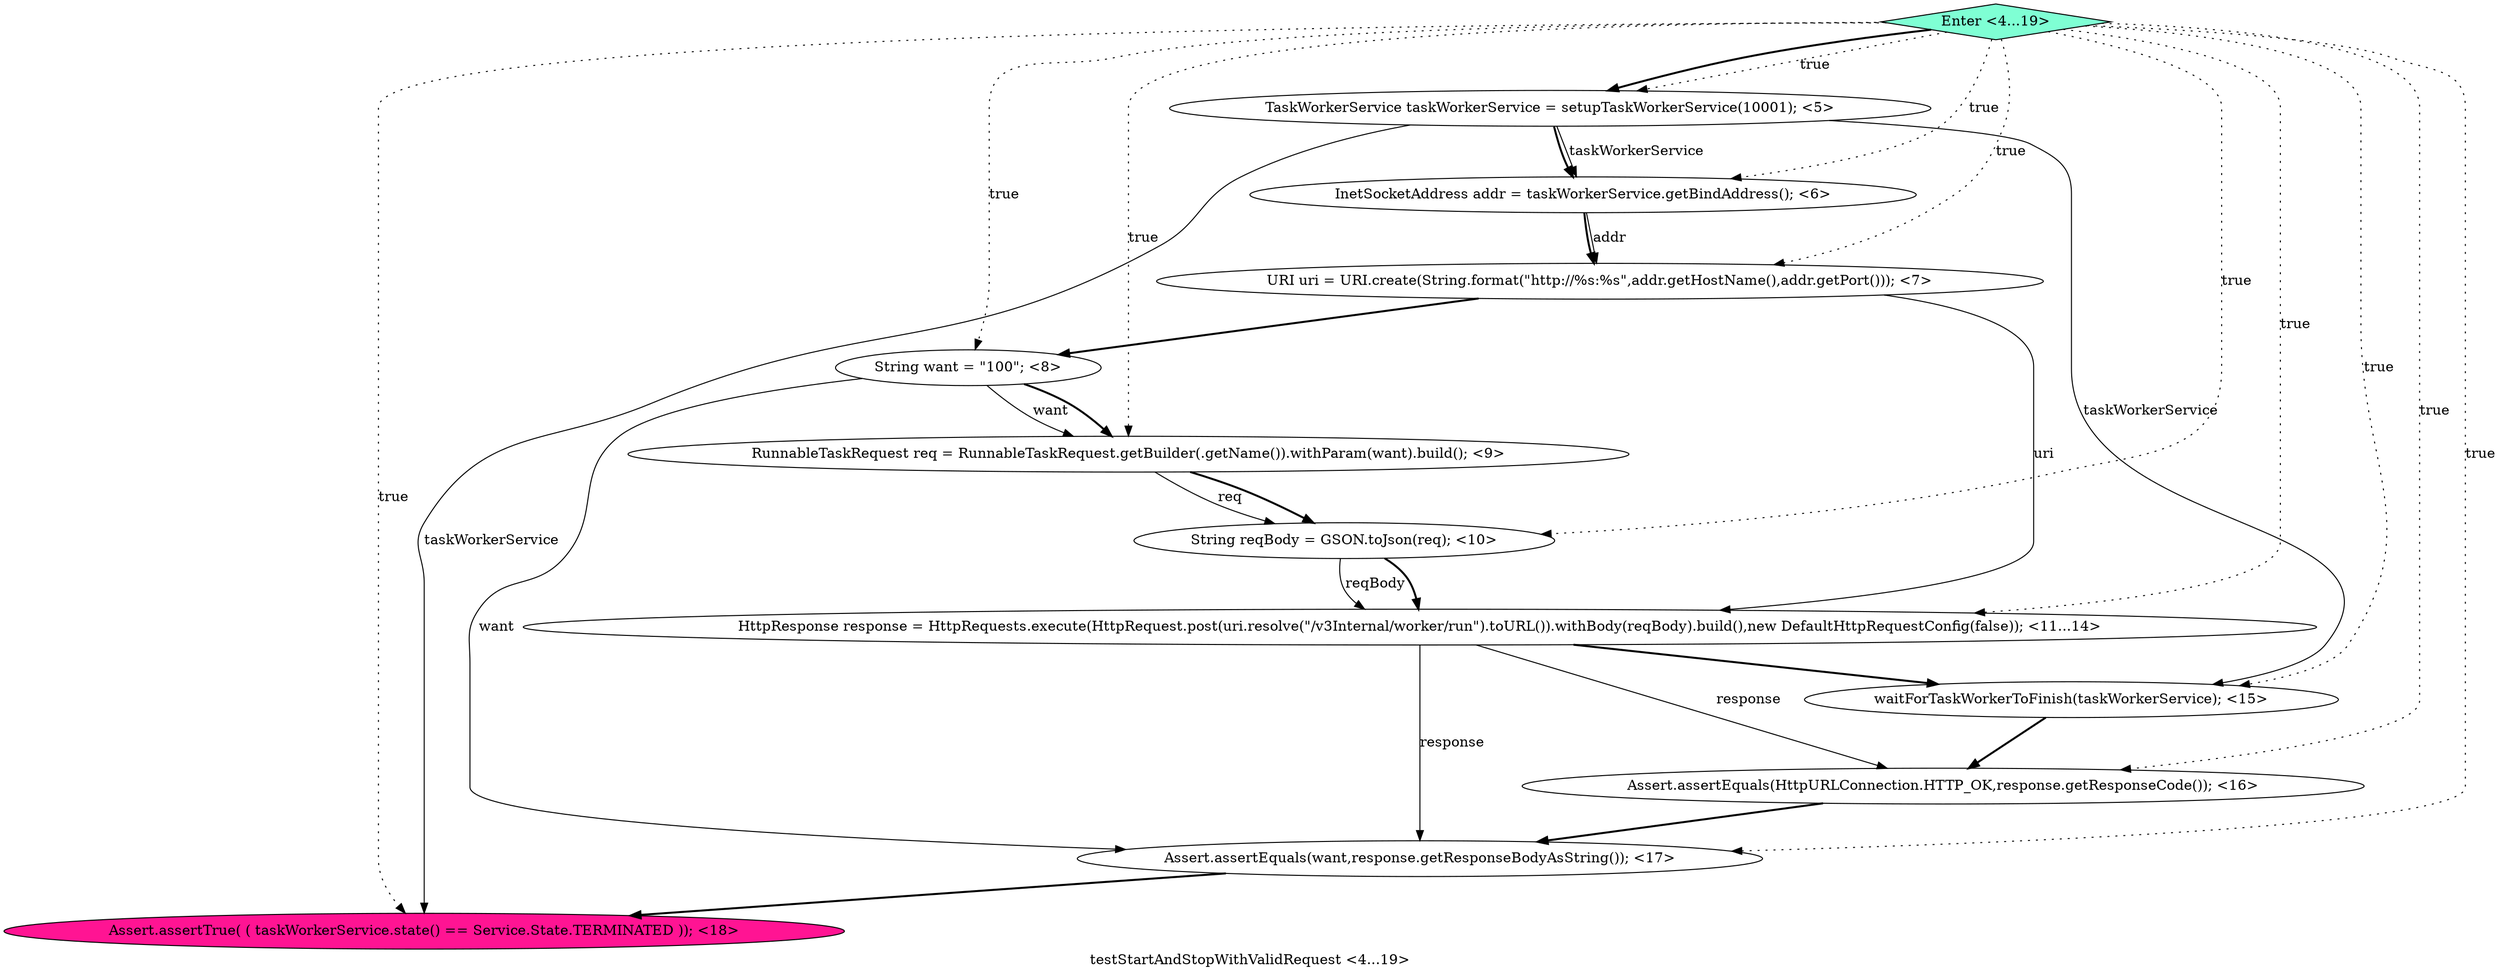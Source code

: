 digraph PDG {
label = "testStartAndStopWithValidRequest <4...19>";
0.7 [style = filled, label = "waitForTaskWorkerToFinish(taskWorkerService); <15>", fillcolor = white, shape = ellipse];
0.5 [style = filled, label = "String reqBody = GSON.toJson(req); <10>", fillcolor = white, shape = ellipse];
0.11 [style = filled, label = "Enter <4...19>", fillcolor = aquamarine, shape = diamond];
0.2 [style = filled, label = "URI uri = URI.create(String.format(\"http://%s:%s\",addr.getHostName(),addr.getPort())); <7>", fillcolor = white, shape = ellipse];
0.6 [style = filled, label = "HttpResponse response = HttpRequests.execute(HttpRequest.post(uri.resolve(\"/v3Internal/worker/run\").toURL()).withBody(reqBody).build(),new DefaultHttpRequestConfig(false)); <11...14>", fillcolor = white, shape = ellipse];
0.1 [style = filled, label = "InetSocketAddress addr = taskWorkerService.getBindAddress(); <6>", fillcolor = white, shape = ellipse];
0.9 [style = filled, label = "Assert.assertEquals(want,response.getResponseBodyAsString()); <17>", fillcolor = white, shape = ellipse];
0.3 [style = filled, label = "String want = \"100\"; <8>", fillcolor = white, shape = ellipse];
0.0 [style = filled, label = "TaskWorkerService taskWorkerService = setupTaskWorkerService(10001); <5>", fillcolor = white, shape = ellipse];
0.4 [style = filled, label = "RunnableTaskRequest req = RunnableTaskRequest.getBuilder(.getName()).withParam(want).build(); <9>", fillcolor = white, shape = ellipse];
0.8 [style = filled, label = "Assert.assertEquals(HttpURLConnection.HTTP_OK,response.getResponseCode()); <16>", fillcolor = white, shape = ellipse];
0.10 [style = filled, label = "Assert.assertTrue( ( taskWorkerService.state() == Service.State.TERMINATED )); <18>", fillcolor = deeppink, shape = ellipse];
0.0 -> 0.1 [style = solid, label="taskWorkerService"];
0.0 -> 0.1 [style = bold, label=""];
0.0 -> 0.7 [style = solid, label="taskWorkerService"];
0.0 -> 0.10 [style = solid, label="taskWorkerService"];
0.1 -> 0.2 [style = solid, label="addr"];
0.1 -> 0.2 [style = bold, label=""];
0.2 -> 0.3 [style = bold, label=""];
0.2 -> 0.6 [style = solid, label="uri"];
0.3 -> 0.4 [style = solid, label="want"];
0.3 -> 0.4 [style = bold, label=""];
0.3 -> 0.9 [style = solid, label="want"];
0.4 -> 0.5 [style = solid, label="req"];
0.4 -> 0.5 [style = bold, label=""];
0.5 -> 0.6 [style = solid, label="reqBody"];
0.5 -> 0.6 [style = bold, label=""];
0.6 -> 0.7 [style = bold, label=""];
0.6 -> 0.8 [style = solid, label="response"];
0.6 -> 0.9 [style = solid, label="response"];
0.7 -> 0.8 [style = bold, label=""];
0.8 -> 0.9 [style = bold, label=""];
0.9 -> 0.10 [style = bold, label=""];
0.11 -> 0.0 [style = dotted, label="true"];
0.11 -> 0.0 [style = bold, label=""];
0.11 -> 0.1 [style = dotted, label="true"];
0.11 -> 0.2 [style = dotted, label="true"];
0.11 -> 0.3 [style = dotted, label="true"];
0.11 -> 0.4 [style = dotted, label="true"];
0.11 -> 0.5 [style = dotted, label="true"];
0.11 -> 0.6 [style = dotted, label="true"];
0.11 -> 0.7 [style = dotted, label="true"];
0.11 -> 0.8 [style = dotted, label="true"];
0.11 -> 0.9 [style = dotted, label="true"];
0.11 -> 0.10 [style = dotted, label="true"];
}

